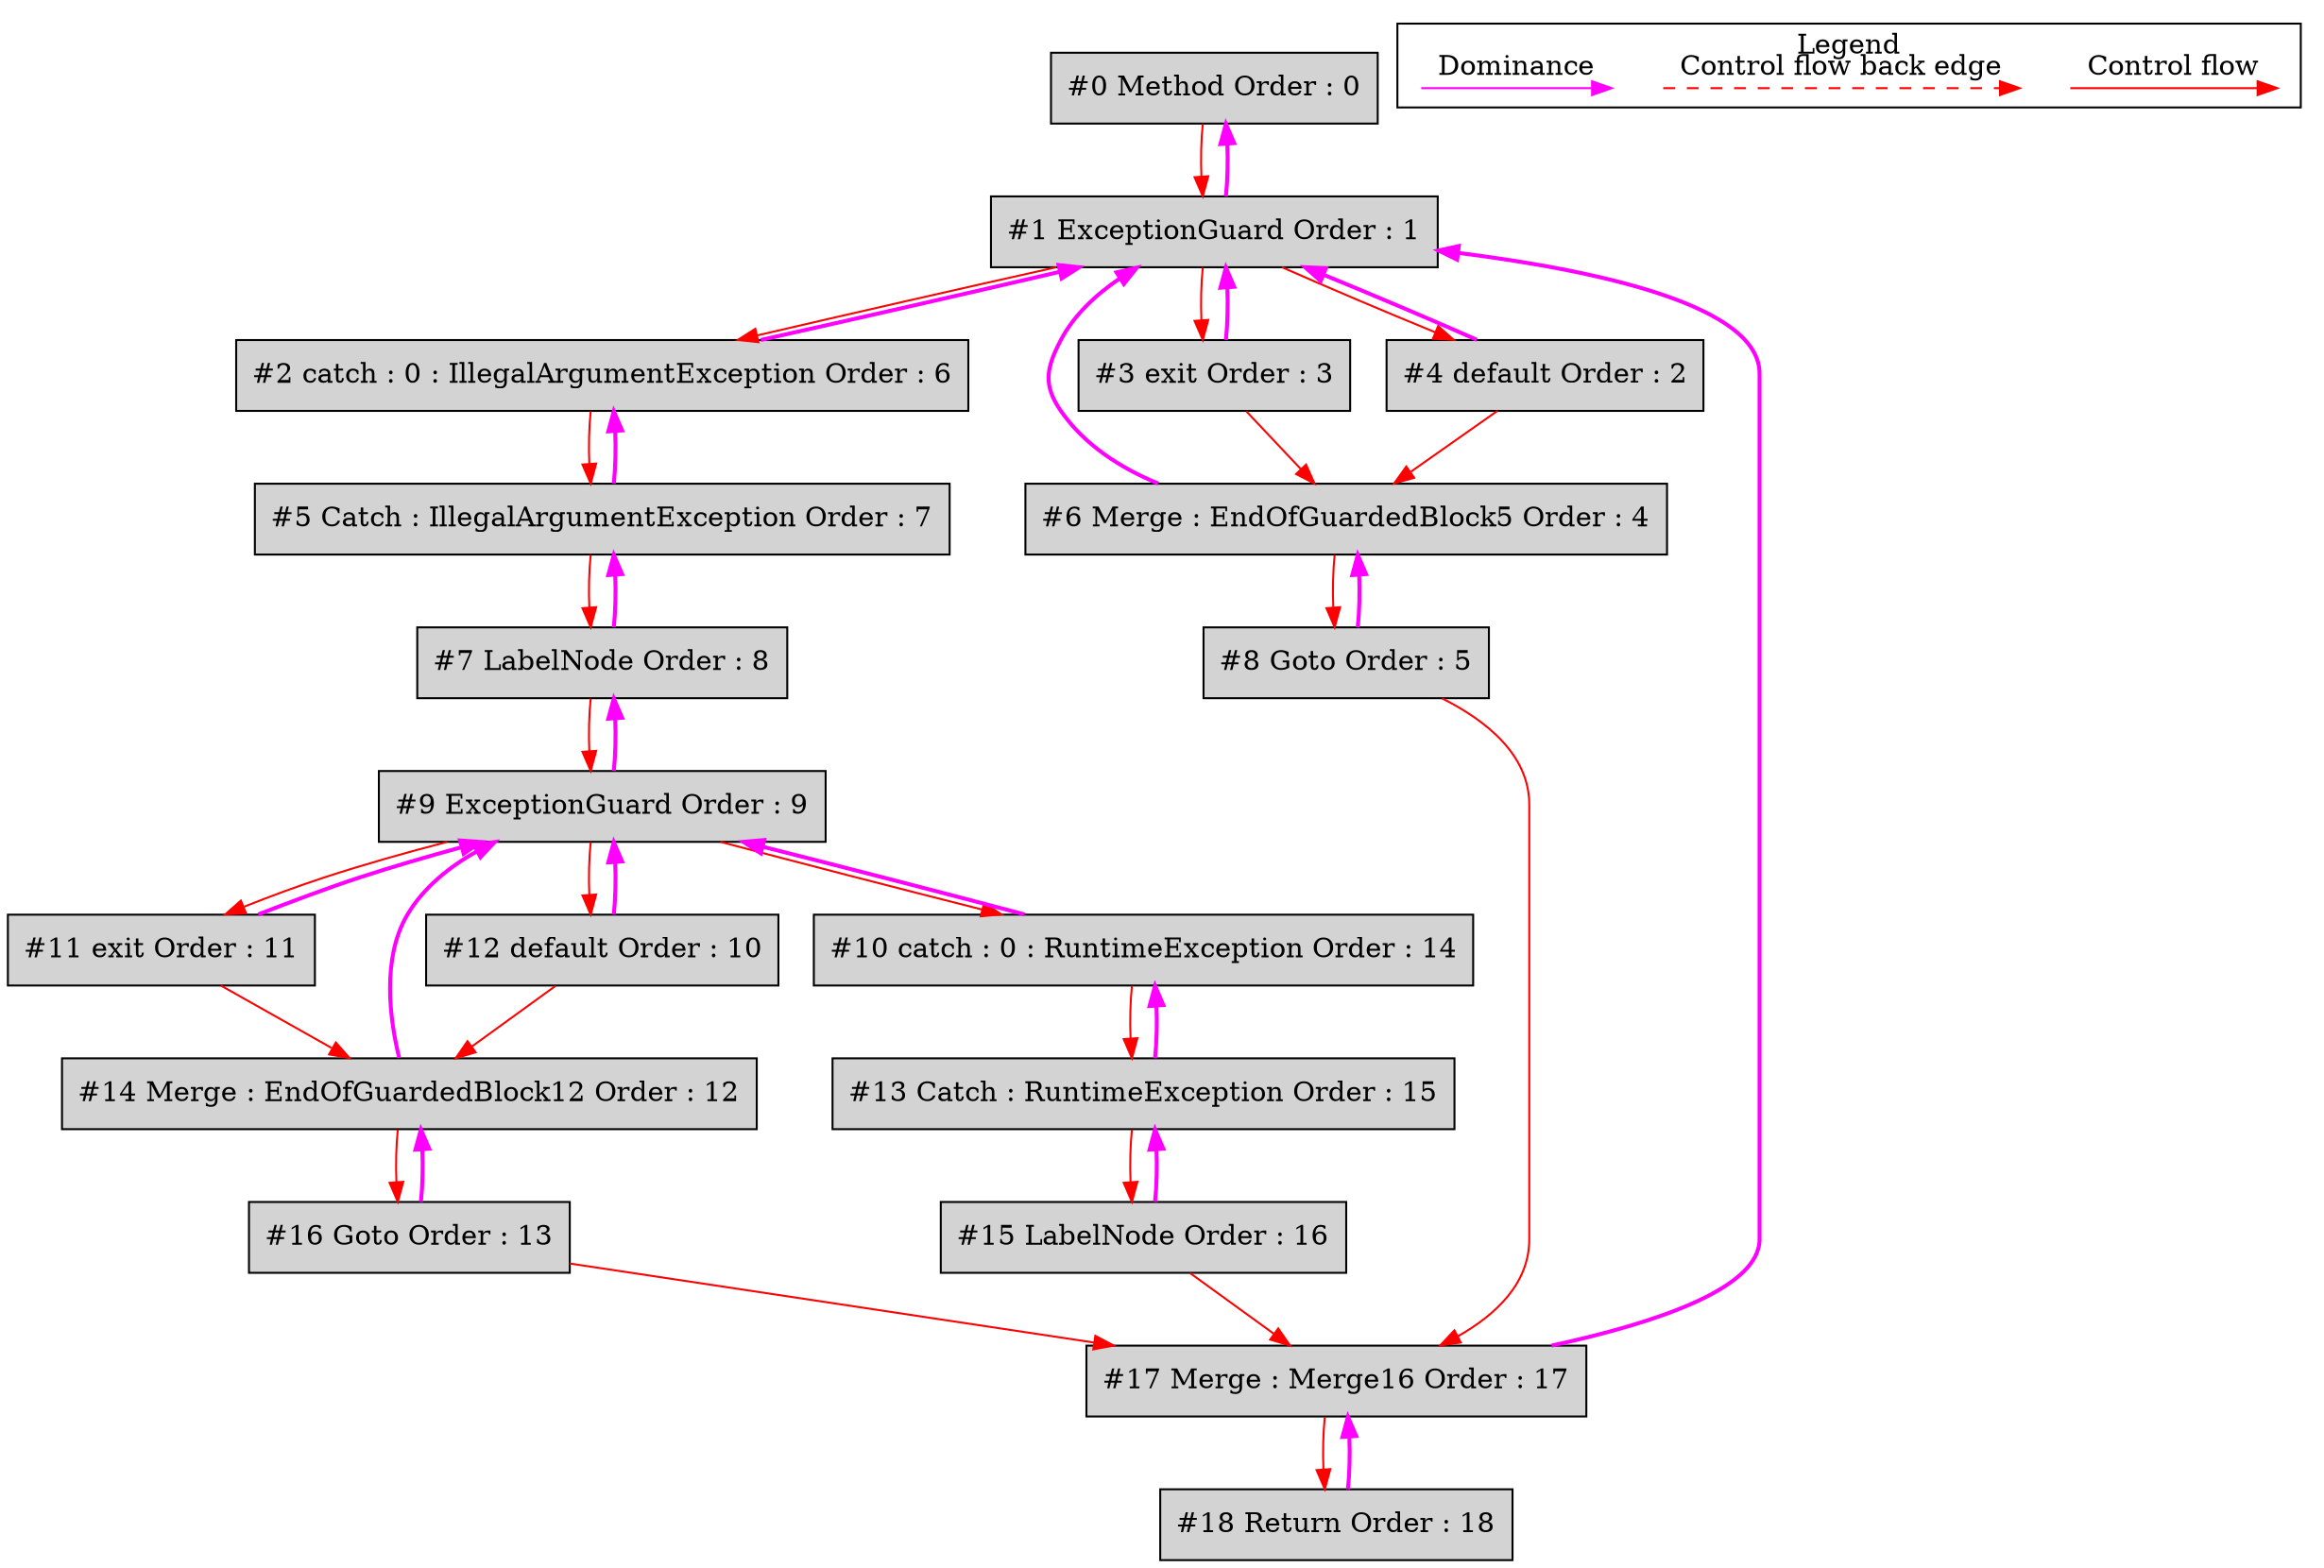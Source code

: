 digraph debugoutput {
 ordering="in";
 node0[label="#0 Method Order : 0",shape=box, fillcolor=lightgrey, style=filled];
 node1[label="#1 ExceptionGuard Order : 1",shape=box, fillcolor=lightgrey, style=filled];
 node1 -> node0[dir="forward" color="fuchsia" penwidth="2"];
 node0 -> node1[labeldistance=2, color=red, fontcolor=red];
 node2[label="#2 catch : 0 : IllegalArgumentException Order : 6",shape=box, fillcolor=lightgrey, style=filled];
 node2 -> node1[dir="forward" color="fuchsia" penwidth="2"];
 node1 -> node2[labeldistance=2, color=red, fontcolor=red];
 node3[label="#3 exit Order : 3",shape=box, fillcolor=lightgrey, style=filled];
 node3 -> node1[dir="forward" color="fuchsia" penwidth="2"];
 node1 -> node3[labeldistance=2, color=red, fontcolor=red];
 node4[label="#4 default Order : 2",shape=box, fillcolor=lightgrey, style=filled];
 node4 -> node1[dir="forward" color="fuchsia" penwidth="2"];
 node1 -> node4[labeldistance=2, color=red, fontcolor=red];
 node5[label="#5 Catch : IllegalArgumentException Order : 7",shape=box, fillcolor=lightgrey, style=filled];
 node5 -> node2[dir="forward" color="fuchsia" penwidth="2"];
 node2 -> node5[labeldistance=2, color=red, fontcolor=red];
 node6[label="#6 Merge : EndOfGuardedBlock5 Order : 4",shape=box, fillcolor=lightgrey, style=filled];
 node6 -> node1[dir="forward" color="fuchsia" penwidth="2"];
 node4 -> node6[labeldistance=2, color=red, fontcolor=red];
 node3 -> node6[labeldistance=2, color=red, fontcolor=red];
 node7[label="#7 LabelNode Order : 8",shape=box, fillcolor=lightgrey, style=filled];
 node7 -> node5[dir="forward" color="fuchsia" penwidth="2"];
 node5 -> node7[labeldistance=2, color=red, fontcolor=red];
 node8[label="#8 Goto Order : 5",shape=box, fillcolor=lightgrey, style=filled];
 node8 -> node6[dir="forward" color="fuchsia" penwidth="2"];
 node6 -> node8[labeldistance=2, color=red, fontcolor=red];
 node9[label="#9 ExceptionGuard Order : 9",shape=box, fillcolor=lightgrey, style=filled];
 node9 -> node7[dir="forward" color="fuchsia" penwidth="2"];
 node7 -> node9[labeldistance=2, color=red, fontcolor=red];
 node10[label="#10 catch : 0 : RuntimeException Order : 14",shape=box, fillcolor=lightgrey, style=filled];
 node10 -> node9[dir="forward" color="fuchsia" penwidth="2"];
 node9 -> node10[labeldistance=2, color=red, fontcolor=red];
 node11[label="#11 exit Order : 11",shape=box, fillcolor=lightgrey, style=filled];
 node11 -> node9[dir="forward" color="fuchsia" penwidth="2"];
 node9 -> node11[labeldistance=2, color=red, fontcolor=red];
 node12[label="#12 default Order : 10",shape=box, fillcolor=lightgrey, style=filled];
 node12 -> node9[dir="forward" color="fuchsia" penwidth="2"];
 node9 -> node12[labeldistance=2, color=red, fontcolor=red];
 node13[label="#13 Catch : RuntimeException Order : 15",shape=box, fillcolor=lightgrey, style=filled];
 node13 -> node10[dir="forward" color="fuchsia" penwidth="2"];
 node10 -> node13[labeldistance=2, color=red, fontcolor=red];
 node14[label="#14 Merge : EndOfGuardedBlock12 Order : 12",shape=box, fillcolor=lightgrey, style=filled];
 node14 -> node9[dir="forward" color="fuchsia" penwidth="2"];
 node12 -> node14[labeldistance=2, color=red, fontcolor=red];
 node11 -> node14[labeldistance=2, color=red, fontcolor=red];
 node15[label="#15 LabelNode Order : 16",shape=box, fillcolor=lightgrey, style=filled];
 node15 -> node13[dir="forward" color="fuchsia" penwidth="2"];
 node13 -> node15[labeldistance=2, color=red, fontcolor=red];
 node16[label="#16 Goto Order : 13",shape=box, fillcolor=lightgrey, style=filled];
 node16 -> node14[dir="forward" color="fuchsia" penwidth="2"];
 node14 -> node16[labeldistance=2, color=red, fontcolor=red];
 node17[label="#17 Merge : Merge16 Order : 17",shape=box, fillcolor=lightgrey, style=filled];
 node17 -> node1[dir="forward" color="fuchsia" penwidth="2"];
 node8 -> node17[labeldistance=2, color=red, fontcolor=red];
 node16 -> node17[labeldistance=2, color=red, fontcolor=red];
 node15 -> node17[labeldistance=2, color=red, fontcolor=red];
 node18[label="#18 Return Order : 18",shape=box, fillcolor=lightgrey, style=filled];
 node18 -> node17[dir="forward" color="fuchsia" penwidth="2"];
 node17 -> node18[labeldistance=2, color=red, fontcolor=red];
 subgraph cluster_000 {
  label = "Legend";
  node [shape=point]
  {
   rank=same;
   c0 [style = invis];
   c1 [style = invis];
   c2 [style = invis];
   c3 [style = invis];
   d8 [style = invis];
   d9 [style = invis];

  }
  c0 -> c1 [label="Control flow", style=solid, color=red]
  c2 -> c3 [label="Control flow back edge", style=dashed, color=red]
  d8 -> d9 [label="Dominance", color=fuchsia, style=solid]
 }

}
